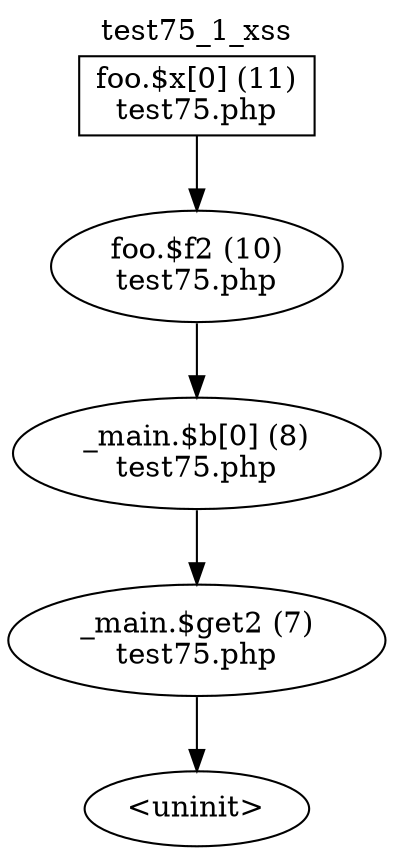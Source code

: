 digraph cfg {
  label="test75_1_xss";
  labelloc=t;
  n1 [shape=box, label="foo.$x[0] (11)\ntest75.php"];
  n2 [shape=ellipse, label="foo.$f2 (10)\ntest75.php"];
  n3 [shape=ellipse, label="_main.$b[0] (8)\ntest75.php"];
  n4 [shape=ellipse, label="_main.$get2 (7)\ntest75.php"];
  n5 [shape=ellipse, label="<uninit>"];
  n1 -> n2;
  n2 -> n3;
  n3 -> n4;
  n4 -> n5;
}
